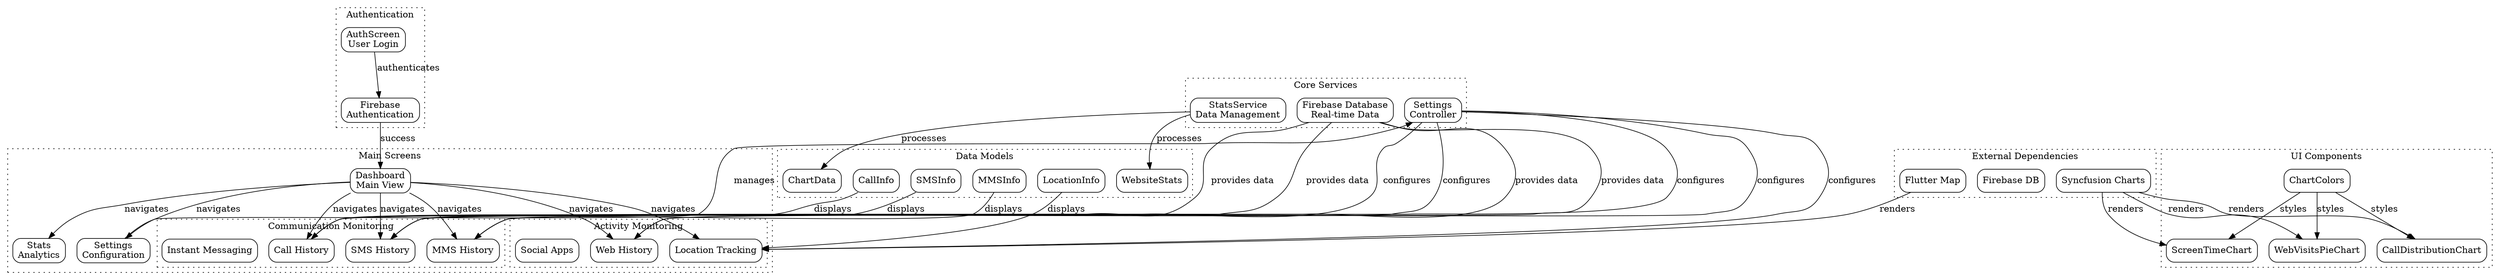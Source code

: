 digraph ProjectCollaboration {
    rankdir=TB;
    node [shape=box, style=rounded];
    
    // Authentication & Core
    subgraph cluster_auth {
        label="Authentication";
        style=dotted;
        AuthScreen [label="AuthScreen\nUser Login"];
        FirebaseAuth [label="Firebase\nAuthentication"];
    }
    
    // Main Screens
    subgraph cluster_screens {
        label="Main Screens";
        style=dotted;
        DashboardScreen [label="Dashboard\nMain View"];
        SettingsScreen [label="Settings\nConfiguration"];
        StatsScreen [label="Stats\nAnalytics"];
        
        // Communication Screens
        subgraph cluster_communication {
            label="Communication Monitoring";
            style=dotted;
            CallHistoryScreen [label="Call History"];
            SMSHistoryScreen [label="SMS History"];
            MMSHistoryScreen [label="MMS History"];
            InstantMessagingScreen [label="Instant Messaging"];
        }
        
        // Activity Screens
        subgraph cluster_activity {
            label="Activity Monitoring";
            style=dotted;
            WebVisitScreen [label="Web History"];
            MapScreen [label="Location Tracking"];
            SocialAppScreen [label="Social Apps"];
        }
    }

    // Services & Data
    subgraph cluster_services {
        label="Core Services";
        style=dotted;
        StatsService [label="StatsService\nData Management"];
        DatabaseService [label="Firebase Database\nReal-time Data"];
        SettingsController [label="Settings\nController"];
    }

    // Data Models
    subgraph cluster_models {
        label="Data Models";
        style=dotted;
        ChartData [label="ChartData"];
        CallInfo [label="CallInfo"];
        SMSInfo [label="SMSInfo"];
        MMSInfo [label="MMSInfo"];
        LocationInfo [label="LocationInfo"];
        WebsiteStats [label="WebsiteStats"];
    }

    // UI Components
    subgraph cluster_components {
        label="UI Components";
        style=dotted;
        ScreenTimeChart [label="ScreenTimeChart"];
        WebVisitsPieChart [label="WebVisitsPieChart"];
        CallDistributionPieChart [label="CallDistributionChart"];
        ChartColors [label="ChartColors"];
    }

    // External Dependencies
    subgraph cluster_external {
        label="External Dependencies";
        style=dotted;
        SyncfusionCharts [label="Syncfusion Charts"];
        FirebaseRTDB [label="Firebase DB"];
        FlutterMap [label="Flutter Map"];
    }

    // Authentication Flow
    AuthScreen -> FirebaseAuth [label="authenticates"];
    FirebaseAuth -> DashboardScreen [label="success"];

    // Navigation Flow
    DashboardScreen -> {CallHistoryScreen, SMSHistoryScreen, MMSHistoryScreen, WebVisitScreen, MapScreen, StatsScreen, SettingsScreen} [label="navigates"];

    // Data Flow
    DatabaseService -> {CallHistoryScreen, SMSHistoryScreen, MMSHistoryScreen, WebVisitScreen} [label="provides data"];
    StatsService -> {ChartData, WebsiteStats} [label="processes"];
    
    // Model Usage
    CallInfo -> CallHistoryScreen [label="displays"];
    SMSInfo -> SMSHistoryScreen [label="displays"];
    MMSInfo -> MMSHistoryScreen [label="displays"];
    LocationInfo -> MapScreen [label="displays"];
    
    // Component Usage
    SyncfusionCharts -> {ScreenTimeChart, WebVisitsPieChart, CallDistributionPieChart} [label="renders"];
    ChartColors -> {ScreenTimeChart, WebVisitsPieChart, CallDistributionPieChart} [label="styles"];
    FlutterMap -> MapScreen [label="renders"];
    
    // Settings & Control
    SettingsController -> {CallHistoryScreen, SMSHistoryScreen, MMSHistoryScreen, WebVisitScreen, MapScreen} [label="configures"];
    SettingsScreen -> SettingsController [label="manages"];
}